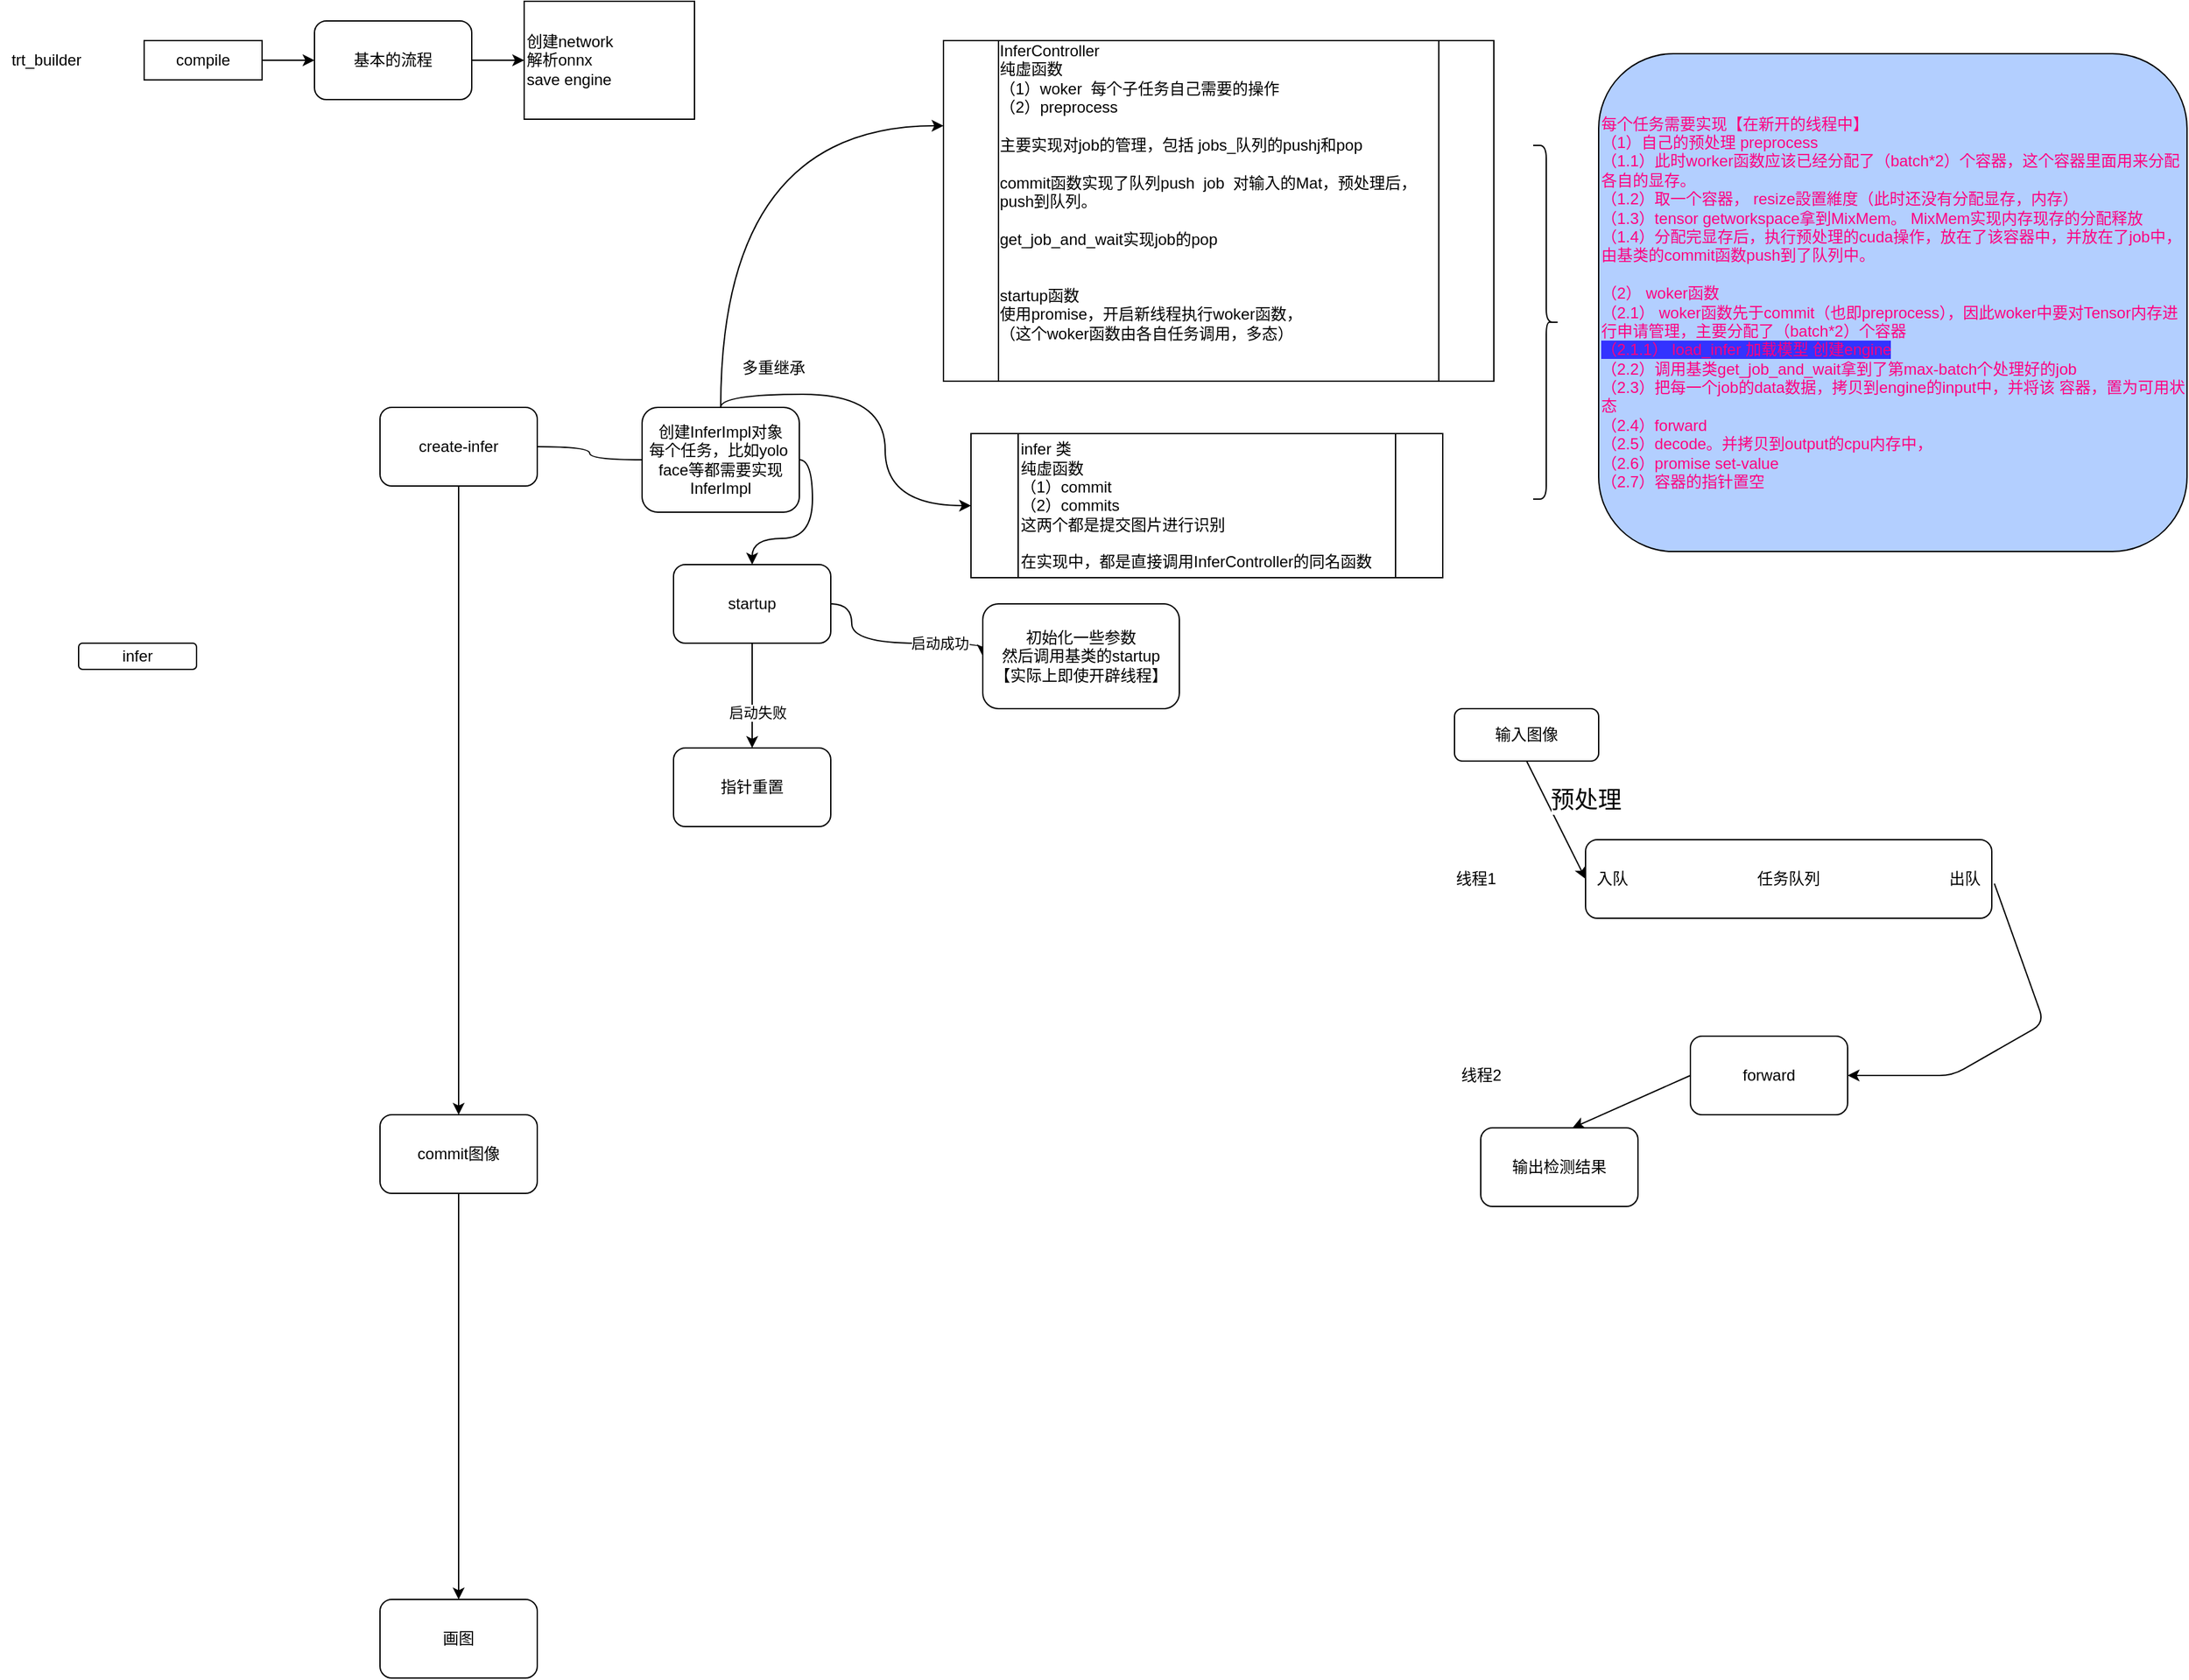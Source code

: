 <mxfile>
    <diagram id="HHwnTb0lnY57lo85Dzst" name="第 1 页">
        <mxGraphModel dx="2121" dy="1778" grid="1" gridSize="10" guides="1" tooltips="1" connect="1" arrows="1" fold="1" page="1" pageScale="1" pageWidth="827" pageHeight="1169" math="0" shadow="0">
            <root>
                <mxCell id="0"/>
                <mxCell id="1" parent="0"/>
                <mxCell id="6" style="edgeStyle=none;html=1;exitX=1;exitY=0.5;exitDx=0;exitDy=0;entryX=0;entryY=0.5;entryDx=0;entryDy=0;" parent="1" source="2" target="5" edge="1">
                    <mxGeometry relative="1" as="geometry"/>
                </mxCell>
                <mxCell id="2" value="compile&lt;br&gt;" style="rounded=0;whiteSpace=wrap;html=1;" parent="1" vertex="1">
                    <mxGeometry x="-50" y="-120" width="90" height="30" as="geometry"/>
                </mxCell>
                <mxCell id="4" value="infer" style="rounded=1;whiteSpace=wrap;html=1;" parent="1" vertex="1">
                    <mxGeometry x="-100" y="340" width="90" height="20" as="geometry"/>
                </mxCell>
                <mxCell id="8" style="edgeStyle=none;html=1;exitX=1;exitY=0.5;exitDx=0;exitDy=0;entryX=0;entryY=0.5;entryDx=0;entryDy=0;" parent="1" source="5" target="7" edge="1">
                    <mxGeometry relative="1" as="geometry"/>
                </mxCell>
                <mxCell id="5" value="基本的流程" style="rounded=1;whiteSpace=wrap;html=1;" parent="1" vertex="1">
                    <mxGeometry x="80" y="-135" width="120" height="60" as="geometry"/>
                </mxCell>
                <mxCell id="7" value="创建network&lt;br&gt;解析onnx&lt;br&gt;save engine&lt;br&gt;&lt;div style=&quot;text-align: justify&quot;&gt;&lt;/div&gt;" style="rounded=0;whiteSpace=wrap;html=1;align=left;" parent="1" vertex="1">
                    <mxGeometry x="240" y="-150" width="130" height="90" as="geometry"/>
                </mxCell>
                <mxCell id="12" style="edgeStyle=none;html=1;exitX=0.5;exitY=1;exitDx=0;exitDy=0;entryX=0.5;entryY=0;entryDx=0;entryDy=0;" parent="1" source="9" target="10" edge="1">
                    <mxGeometry relative="1" as="geometry"/>
                </mxCell>
                <mxCell id="21" style="edgeStyle=orthogonalEdgeStyle;curved=1;html=1;exitX=1;exitY=0.5;exitDx=0;exitDy=0;startArrow=none;" parent="1" source="14" target="15" edge="1">
                    <mxGeometry relative="1" as="geometry"/>
                </mxCell>
                <mxCell id="9" value="create-infer" style="rounded=1;whiteSpace=wrap;html=1;" parent="1" vertex="1">
                    <mxGeometry x="130" y="160" width="120" height="60" as="geometry"/>
                </mxCell>
                <mxCell id="13" style="edgeStyle=none;html=1;exitX=0.5;exitY=1;exitDx=0;exitDy=0;" parent="1" source="10" target="11" edge="1">
                    <mxGeometry relative="1" as="geometry"/>
                </mxCell>
                <mxCell id="10" value="commit图像" style="rounded=1;whiteSpace=wrap;html=1;" parent="1" vertex="1">
                    <mxGeometry x="130" y="700" width="120" height="60" as="geometry"/>
                </mxCell>
                <mxCell id="11" value="画图" style="rounded=1;whiteSpace=wrap;html=1;" parent="1" vertex="1">
                    <mxGeometry x="130" y="1070" width="120" height="60" as="geometry"/>
                </mxCell>
                <mxCell id="19" style="edgeStyle=none;html=1;exitX=0.5;exitY=1;exitDx=0;exitDy=0;" parent="1" source="15" target="18" edge="1">
                    <mxGeometry relative="1" as="geometry"/>
                </mxCell>
                <mxCell id="20" value="启动失败" style="edgeLabel;html=1;align=center;verticalAlign=middle;resizable=0;points=[];" parent="19" vertex="1" connectable="0">
                    <mxGeometry x="0.308" y="4" relative="1" as="geometry">
                        <mxPoint as="offset"/>
                    </mxGeometry>
                </mxCell>
                <mxCell id="23" style="edgeStyle=orthogonalEdgeStyle;curved=1;html=1;exitX=1;exitY=0.5;exitDx=0;exitDy=0;entryX=0;entryY=0.5;entryDx=0;entryDy=0;" parent="1" source="15" target="24" edge="1">
                    <mxGeometry relative="1" as="geometry">
                        <mxPoint x="510" y="310" as="targetPoint"/>
                        <Array as="points">
                            <mxPoint x="490" y="310"/>
                            <mxPoint x="490" y="340"/>
                        </Array>
                    </mxGeometry>
                </mxCell>
                <mxCell id="26" value="启动成功" style="edgeLabel;html=1;align=center;verticalAlign=middle;resizable=0;points=[];" parent="23" vertex="1" connectable="0">
                    <mxGeometry x="0.229" relative="1" as="geometry">
                        <mxPoint x="17" as="offset"/>
                    </mxGeometry>
                </mxCell>
                <mxCell id="15" value="startup" style="rounded=1;whiteSpace=wrap;html=1;" parent="1" vertex="1">
                    <mxGeometry x="354" y="280" width="120" height="60" as="geometry"/>
                </mxCell>
                <mxCell id="18" value="指针重置" style="rounded=1;whiteSpace=wrap;html=1;" parent="1" vertex="1">
                    <mxGeometry x="354" y="420" width="120" height="60" as="geometry"/>
                </mxCell>
                <mxCell id="29" style="edgeStyle=orthogonalEdgeStyle;curved=1;html=1;entryX=0;entryY=0.25;entryDx=0;entryDy=0;exitX=0.5;exitY=0;exitDx=0;exitDy=0;" parent="1" source="14" target="27" edge="1">
                    <mxGeometry relative="1" as="geometry"/>
                </mxCell>
                <mxCell id="30" style="edgeStyle=orthogonalEdgeStyle;curved=1;html=1;exitX=0.5;exitY=0;exitDx=0;exitDy=0;entryX=0;entryY=0.5;entryDx=0;entryDy=0;" parent="1" source="14" target="28" edge="1">
                    <mxGeometry relative="1" as="geometry"/>
                </mxCell>
                <mxCell id="14" value="创建InferImpl对象&lt;br&gt;每个任务，比如yolo&amp;nbsp; face等都需要实现InferImpl" style="rounded=1;whiteSpace=wrap;html=1;" parent="1" vertex="1">
                    <mxGeometry x="330" y="160" width="120" height="80" as="geometry"/>
                </mxCell>
                <mxCell id="22" value="" style="edgeStyle=orthogonalEdgeStyle;curved=1;html=1;exitX=1;exitY=0.5;exitDx=0;exitDy=0;endArrow=none;" parent="1" source="9" target="14" edge="1">
                    <mxGeometry relative="1" as="geometry">
                        <mxPoint x="250" y="190" as="sourcePoint"/>
                        <mxPoint x="414" y="280" as="targetPoint"/>
                    </mxGeometry>
                </mxCell>
                <mxCell id="24" value="初始化一些参数&lt;br&gt;然后调用基类的startup&lt;br&gt;【实际上即使开辟线程】" style="rounded=1;whiteSpace=wrap;html=1;" parent="1" vertex="1">
                    <mxGeometry x="590" y="310" width="150" height="80" as="geometry"/>
                </mxCell>
                <mxCell id="27" value="&lt;div style=&quot;text-align: left&quot;&gt;&lt;span&gt;InferController&lt;/span&gt;&lt;/div&gt;&lt;div style=&quot;text-align: left&quot;&gt;&lt;span&gt;纯虚函数&lt;/span&gt;&lt;/div&gt;&lt;div style=&quot;text-align: left&quot;&gt;&lt;span&gt;（1）woker&amp;nbsp; 每个子任务自己需要的操作&lt;/span&gt;&lt;/div&gt;&lt;div style=&quot;text-align: left&quot;&gt;&lt;span&gt;（2）&lt;/span&gt;&lt;span&gt;preprocess&lt;/span&gt;&lt;/div&gt;&lt;div style=&quot;text-align: left&quot;&gt;&lt;span&gt;&lt;br&gt;&lt;/span&gt;&lt;/div&gt;&lt;div style=&quot;text-align: left&quot;&gt;&lt;span&gt;主要实现对job的管理，包括 jobs_队列的pushj和pop&lt;/span&gt;&lt;/div&gt;&lt;div style=&quot;text-align: left&quot;&gt;&lt;span&gt;&lt;br&gt;&lt;/span&gt;&lt;/div&gt;&lt;div style=&quot;text-align: left&quot;&gt;&lt;span&gt;commit函数实现了队列push&amp;nbsp; job&amp;nbsp; 对输入的Mat，预处理后，push到队列。&lt;/span&gt;&lt;/div&gt;&lt;div style=&quot;text-align: left&quot;&gt;&lt;span&gt;&lt;br&gt;&lt;/span&gt;&lt;/div&gt;&lt;div style=&quot;text-align: left&quot;&gt;&lt;span&gt;get_job_and_wait实现job的pop&lt;/span&gt;&lt;/div&gt;&lt;div style=&quot;text-align: left&quot;&gt;&lt;span&gt;&lt;br&gt;&lt;/span&gt;&lt;/div&gt;&lt;div style=&quot;text-align: left&quot;&gt;&lt;span&gt;&lt;br&gt;&lt;/span&gt;&lt;/div&gt;&lt;div style=&quot;text-align: left&quot;&gt;&lt;span&gt;startup函数&lt;/span&gt;&lt;/div&gt;&lt;div style=&quot;text-align: left&quot;&gt;&lt;span&gt;使用promise，开启新线程执行woker函数，&lt;/span&gt;&lt;/div&gt;&lt;div style=&quot;text-align: left&quot;&gt;&lt;span&gt;（这个woker函数由各自任务调用，多态）&lt;/span&gt;&lt;/div&gt;&lt;div style=&quot;text-align: left&quot;&gt;&lt;br&gt;&lt;/div&gt;&lt;div style=&quot;text-align: left&quot;&gt;&lt;span&gt;&lt;br&gt;&lt;/span&gt;&lt;/div&gt;" style="shape=process;whiteSpace=wrap;html=1;backgroundOutline=1;" parent="1" vertex="1">
                    <mxGeometry x="560" y="-120" width="420" height="260" as="geometry"/>
                </mxCell>
                <mxCell id="28" value="infer 类&lt;br&gt;纯虚函数&lt;br&gt;（1）commit&amp;nbsp;&amp;nbsp;&lt;br&gt;（2）commits&lt;br&gt;这两个都是提交图片进行识别&lt;br&gt;&lt;br&gt;在实现中，都是直接调用InferController的同名函数" style="shape=process;whiteSpace=wrap;html=1;backgroundOutline=1;align=left;" parent="1" vertex="1">
                    <mxGeometry x="581" y="180" width="360" height="110" as="geometry"/>
                </mxCell>
                <mxCell id="31" value="多重继承" style="text;html=1;align=center;verticalAlign=middle;resizable=0;points=[];autosize=1;strokeColor=none;fillColor=none;" parent="1" vertex="1">
                    <mxGeometry x="400" y="120" width="60" height="20" as="geometry"/>
                </mxCell>
                <mxCell id="33" value="&lt;font color=&quot;#ff0080&quot;&gt;每个任务需要实现【在新开的线程中】&lt;br&gt;（1）自己的预处理 preprocess&lt;br&gt;&#9;&#9;（1.1）此时worker函数应该已经分配了（batch*2）个容器，这个容器里面用来分配各自的显存。&lt;br&gt;&#9;（1.2）取一个容器， resize設置維度（此时还没有分配显存，内存）&lt;br&gt;&#9;（1.3）tensor getworkspace拿到MixMem。 MixMem实现内存现存的分配释放&lt;br&gt;&#9;（1.4）分配完显存后，执行预处理的cuda操作，放在了该容器中，并放在了job中，由基类的commit函数push到了队列中。&lt;br&gt;&lt;br&gt;（2） woker函数&lt;br&gt;&#9;（2.1） woker函数先于commit（也即preprocess），因此woker中要对Tensor内存进行申请管理，主要分配了（batch*2）个容器&lt;br&gt;&lt;span style=&quot;background-color: rgb(51 , 51 , 255)&quot;&gt;（2.1.1） load_infer 加载模型 创建engine&lt;/span&gt;&lt;br&gt;（2.2）调用基类get_job_and_wait拿到了第max-batch个处理好的job&lt;br&gt;（2.3）把每一个job的data数据，拷贝到engine的input中，并将该 容器，置为可用状态&lt;br&gt;（2.4）forward&lt;br&gt;（2.5）decode。并拷贝到output的cpu内存中，&lt;br&gt;（2.6）promise set-value&lt;br&gt;（2.7）容器的指针置空&lt;br&gt;&lt;/font&gt;" style="rounded=1;whiteSpace=wrap;html=1;align=left;fillColor=#B3CFFF;" parent="1" vertex="1">
                    <mxGeometry x="1060" y="-110" width="449" height="380" as="geometry"/>
                </mxCell>
                <mxCell id="34" value="" style="shape=curlyBracket;whiteSpace=wrap;html=1;rounded=1;flipH=1;" parent="1" vertex="1">
                    <mxGeometry x="1010" y="-40" width="20" height="270" as="geometry"/>
                </mxCell>
                <mxCell id="35" value="trt_builder" style="text;html=1;align=center;verticalAlign=middle;resizable=0;points=[];autosize=1;strokeColor=none;fillColor=none;" parent="1" vertex="1">
                    <mxGeometry x="-160" y="-115" width="70" height="20" as="geometry"/>
                </mxCell>
                <mxCell id="36" value="任务队列" style="rounded=1;whiteSpace=wrap;html=1;" vertex="1" parent="1">
                    <mxGeometry x="1050" y="490" width="310" height="60" as="geometry"/>
                </mxCell>
                <mxCell id="37" value="线程1" style="text;html=1;align=center;verticalAlign=middle;resizable=0;points=[];autosize=1;strokeColor=none;fillColor=none;" vertex="1" parent="1">
                    <mxGeometry x="941" y="510" width="50" height="20" as="geometry"/>
                </mxCell>
                <mxCell id="48" style="edgeStyle=none;html=1;exitX=0;exitY=0.5;exitDx=0;exitDy=0;" edge="1" parent="1" source="38">
                    <mxGeometry relative="1" as="geometry">
                        <mxPoint x="1040" y="710" as="targetPoint"/>
                    </mxGeometry>
                </mxCell>
                <mxCell id="38" value="forward" style="rounded=1;whiteSpace=wrap;html=1;" vertex="1" parent="1">
                    <mxGeometry x="1130" y="640" width="120" height="60" as="geometry"/>
                </mxCell>
                <mxCell id="39" value="线程2" style="text;html=1;align=center;verticalAlign=middle;resizable=0;points=[];autosize=1;strokeColor=none;fillColor=none;" vertex="1" parent="1">
                    <mxGeometry x="945" y="660" width="50" height="20" as="geometry"/>
                </mxCell>
                <mxCell id="43" value="&lt;font style=&quot;font-size: 18px&quot;&gt;预处理&lt;/font&gt;" style="edgeStyle=none;html=1;exitX=0.5;exitY=1;exitDx=0;exitDy=0;entryX=0;entryY=0.5;entryDx=0;entryDy=0;" edge="1" parent="1" source="40" target="36">
                    <mxGeometry x="-0.067" y="27" relative="1" as="geometry">
                        <mxPoint as="offset"/>
                    </mxGeometry>
                </mxCell>
                <mxCell id="40" value="输入图像" style="rounded=1;whiteSpace=wrap;html=1;" vertex="1" parent="1">
                    <mxGeometry x="950" y="390" width="110" height="40" as="geometry"/>
                </mxCell>
                <mxCell id="44" value="入队" style="text;html=1;align=center;verticalAlign=middle;resizable=0;points=[];autosize=1;strokeColor=none;fillColor=none;" vertex="1" parent="1">
                    <mxGeometry x="1050" y="510" width="40" height="20" as="geometry"/>
                </mxCell>
                <mxCell id="47" style="edgeStyle=none;html=1;entryX=1;entryY=0.5;entryDx=0;entryDy=0;exitX=1.075;exitY=0.676;exitDx=0;exitDy=0;exitPerimeter=0;" edge="1" parent="1" source="45" target="38">
                    <mxGeometry relative="1" as="geometry">
                        <Array as="points">
                            <mxPoint x="1400" y="630"/>
                            <mxPoint x="1330" y="670"/>
                        </Array>
                    </mxGeometry>
                </mxCell>
                <mxCell id="45" value="出队" style="text;html=1;align=center;verticalAlign=middle;resizable=0;points=[];autosize=1;strokeColor=none;fillColor=none;" vertex="1" parent="1">
                    <mxGeometry x="1319" y="510" width="40" height="20" as="geometry"/>
                </mxCell>
                <mxCell id="49" value="输出检测结果" style="rounded=1;whiteSpace=wrap;html=1;" vertex="1" parent="1">
                    <mxGeometry x="970" y="710" width="120" height="60" as="geometry"/>
                </mxCell>
            </root>
        </mxGraphModel>
    </diagram>
</mxfile>